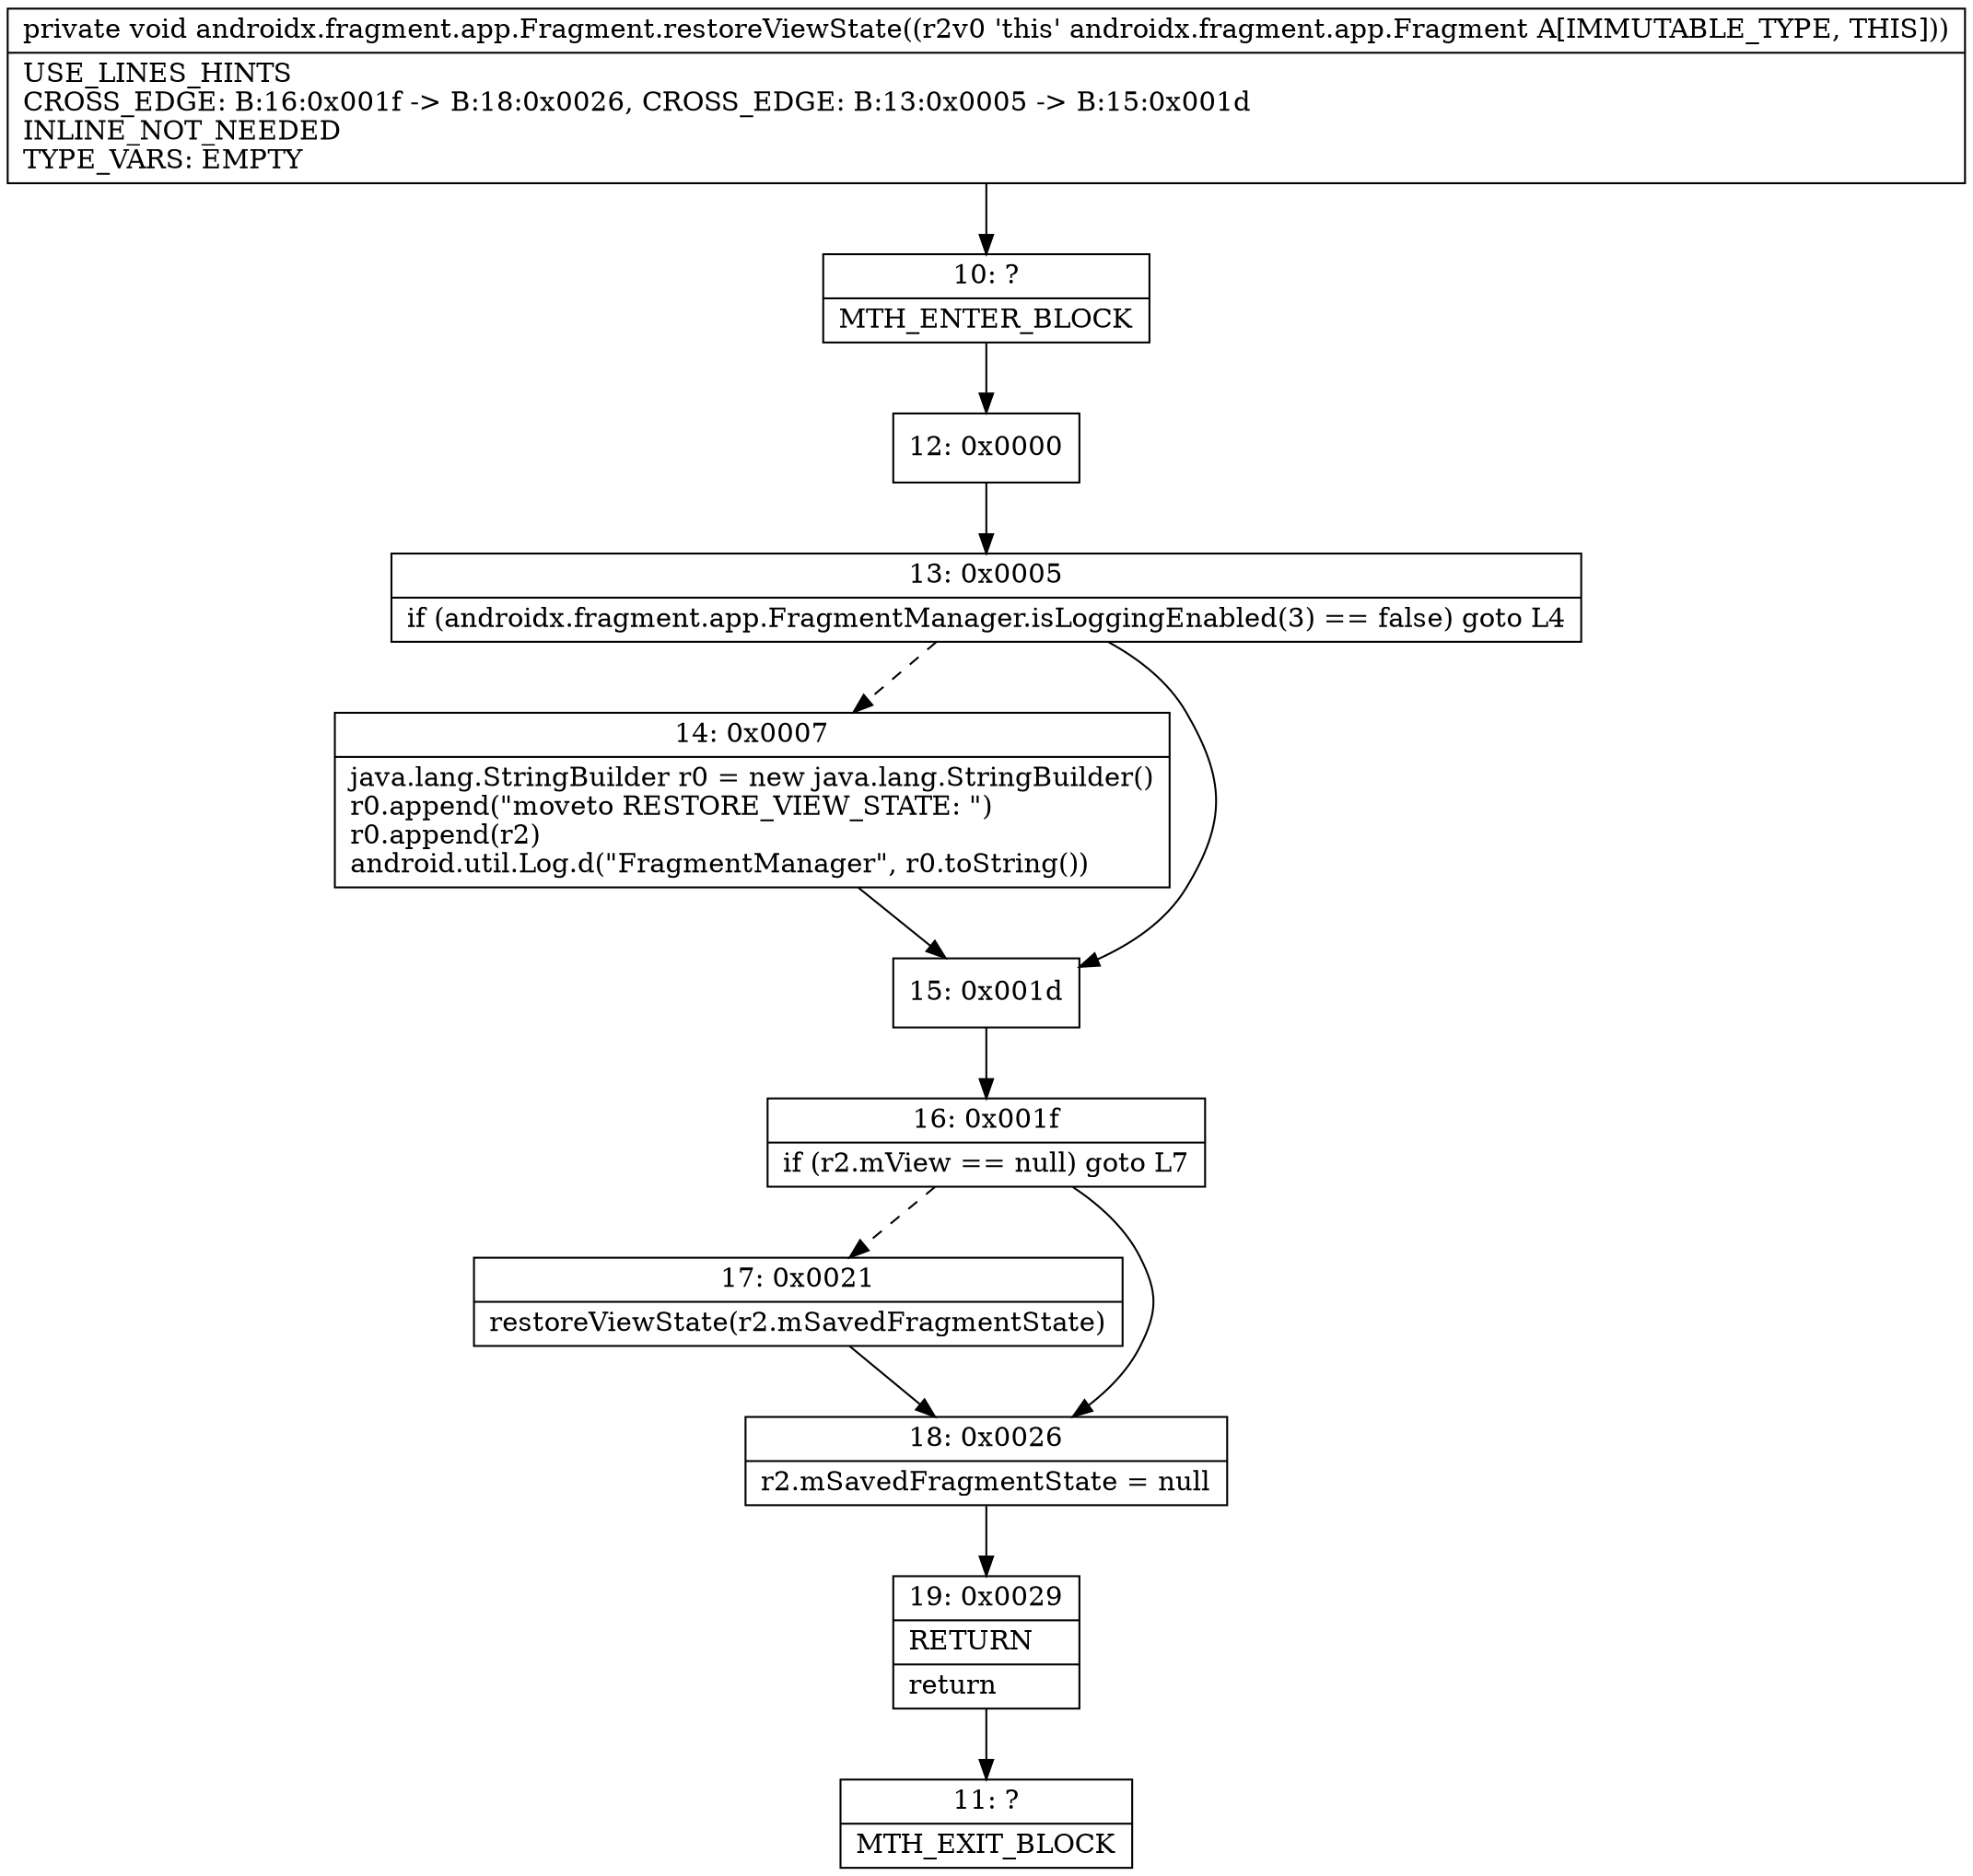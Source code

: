 digraph "CFG forandroidx.fragment.app.Fragment.restoreViewState()V" {
Node_10 [shape=record,label="{10\:\ ?|MTH_ENTER_BLOCK\l}"];
Node_12 [shape=record,label="{12\:\ 0x0000}"];
Node_13 [shape=record,label="{13\:\ 0x0005|if (androidx.fragment.app.FragmentManager.isLoggingEnabled(3) == false) goto L4\l}"];
Node_14 [shape=record,label="{14\:\ 0x0007|java.lang.StringBuilder r0 = new java.lang.StringBuilder()\lr0.append(\"moveto RESTORE_VIEW_STATE: \")\lr0.append(r2)\landroid.util.Log.d(\"FragmentManager\", r0.toString())\l}"];
Node_15 [shape=record,label="{15\:\ 0x001d}"];
Node_16 [shape=record,label="{16\:\ 0x001f|if (r2.mView == null) goto L7\l}"];
Node_17 [shape=record,label="{17\:\ 0x0021|restoreViewState(r2.mSavedFragmentState)\l}"];
Node_18 [shape=record,label="{18\:\ 0x0026|r2.mSavedFragmentState = null\l}"];
Node_19 [shape=record,label="{19\:\ 0x0029|RETURN\l|return\l}"];
Node_11 [shape=record,label="{11\:\ ?|MTH_EXIT_BLOCK\l}"];
MethodNode[shape=record,label="{private void androidx.fragment.app.Fragment.restoreViewState((r2v0 'this' androidx.fragment.app.Fragment A[IMMUTABLE_TYPE, THIS]))  | USE_LINES_HINTS\lCROSS_EDGE: B:16:0x001f \-\> B:18:0x0026, CROSS_EDGE: B:13:0x0005 \-\> B:15:0x001d\lINLINE_NOT_NEEDED\lTYPE_VARS: EMPTY\l}"];
MethodNode -> Node_10;Node_10 -> Node_12;
Node_12 -> Node_13;
Node_13 -> Node_14[style=dashed];
Node_13 -> Node_15;
Node_14 -> Node_15;
Node_15 -> Node_16;
Node_16 -> Node_17[style=dashed];
Node_16 -> Node_18;
Node_17 -> Node_18;
Node_18 -> Node_19;
Node_19 -> Node_11;
}

